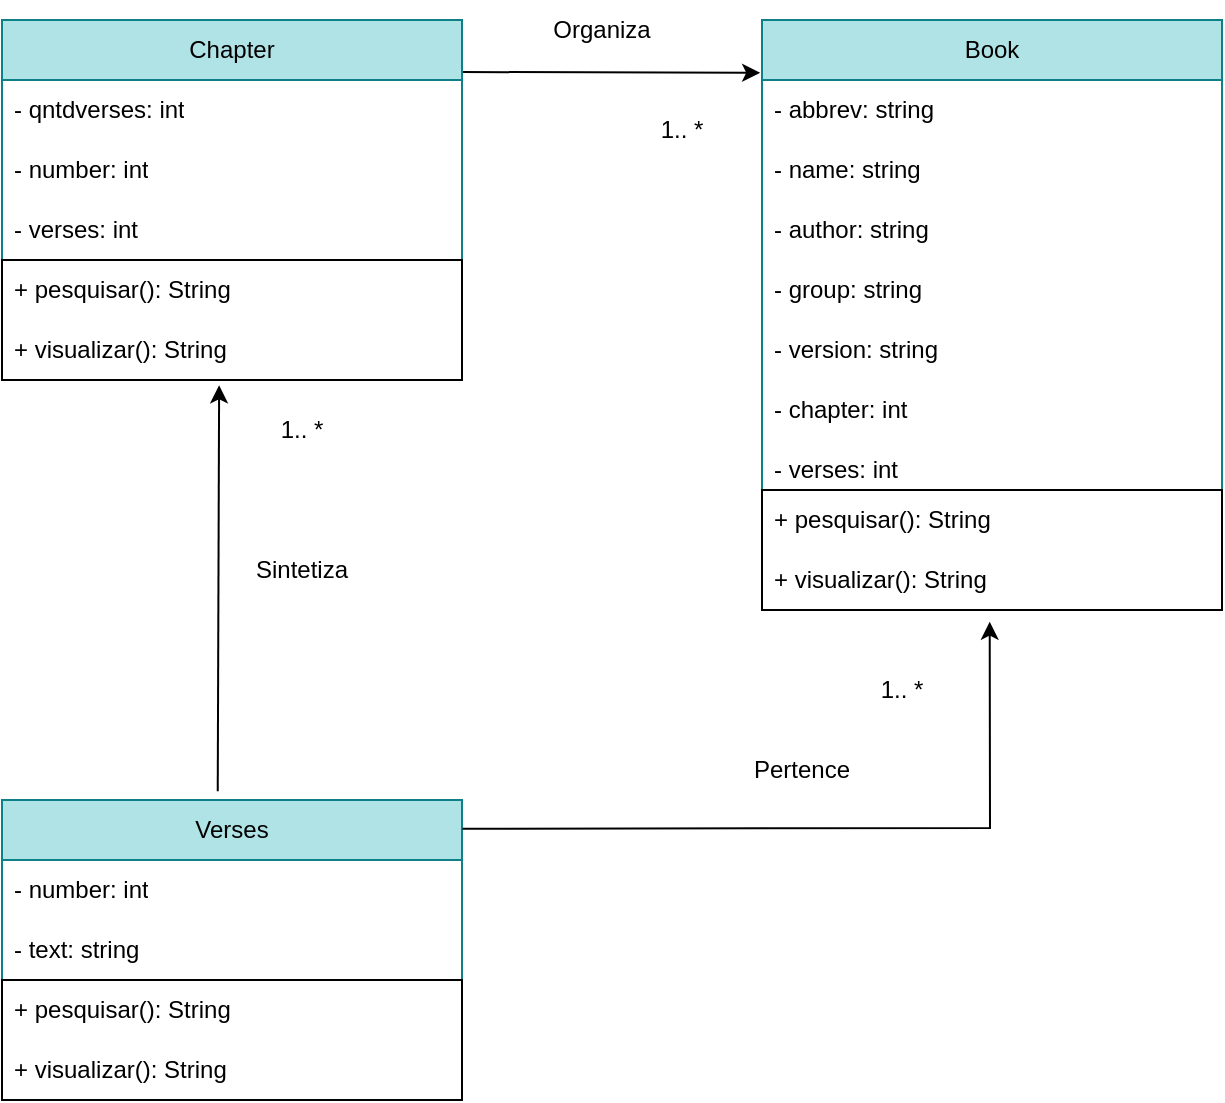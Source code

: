 <mxfile version="21.2.1" type="github">
  <diagram name="Página-1" id="ysCXGw7nuwoSMVBIMQVc">
    <mxGraphModel dx="2294" dy="753" grid="1" gridSize="10" guides="1" tooltips="1" connect="1" arrows="1" fold="1" page="1" pageScale="1" pageWidth="827" pageHeight="1169" math="0" shadow="0">
      <root>
        <mxCell id="0" />
        <mxCell id="1" parent="0" />
        <mxCell id="TCEimLqJ_vtlB26sZfbg-30" value="" style="endArrow=classic;html=1;rounded=0;entryX=-0.004;entryY=0.11;entryDx=0;entryDy=0;entryPerimeter=0;" parent="1" target="TCEimLqJ_vtlB26sZfbg-2" edge="1">
          <mxGeometry width="50" height="50" relative="1" as="geometry">
            <mxPoint x="-550" y="446" as="sourcePoint" />
            <mxPoint x="-280" y="440" as="targetPoint" />
          </mxGeometry>
        </mxCell>
        <mxCell id="TCEimLqJ_vtlB26sZfbg-31" value="" style="endArrow=classic;html=1;rounded=0;entryX=0.472;entryY=1.088;entryDx=0;entryDy=0;entryPerimeter=0;exitX=0.469;exitY=-0.049;exitDx=0;exitDy=0;exitPerimeter=0;" parent="1" source="TCEimLqJ_vtlB26sZfbg-21" target="CUpOfm--Qf0ZZc4cjIZI-5" edge="1">
          <mxGeometry width="50" height="50" relative="1" as="geometry">
            <mxPoint x="-670" y="850" as="sourcePoint" />
            <mxPoint x="-1010.98" y="642.07" as="targetPoint" />
          </mxGeometry>
        </mxCell>
        <mxCell id="TCEimLqJ_vtlB26sZfbg-32" value="" style="group" parent="1" vertex="1" connectable="0">
          <mxGeometry x="-780" y="420" width="230" height="150" as="geometry" />
        </mxCell>
        <mxCell id="TCEimLqJ_vtlB26sZfbg-12" value="Chapter" style="swimlane;fontStyle=0;childLayout=stackLayout;horizontal=1;startSize=30;horizontalStack=0;resizeParent=1;resizeParentMax=0;resizeLast=0;collapsible=1;marginBottom=0;whiteSpace=wrap;html=1;fillColor=#b0e3e6;strokeColor=#0e8088;" parent="TCEimLqJ_vtlB26sZfbg-32" vertex="1">
          <mxGeometry width="230" height="120" as="geometry">
            <mxRectangle width="80" height="30" as="alternateBounds" />
          </mxGeometry>
        </mxCell>
        <mxCell id="TCEimLqJ_vtlB26sZfbg-52" value="- qntdverses: int" style="text;align=left;verticalAlign=middle;spacingLeft=4;spacingRight=4;overflow=hidden;points=[[0,0.5],[1,0.5]];portConstraint=eastwest;rotatable=0;whiteSpace=wrap;html=1;" parent="TCEimLqJ_vtlB26sZfbg-12" vertex="1">
          <mxGeometry y="30" width="230" height="30" as="geometry" />
        </mxCell>
        <mxCell id="TCEimLqJ_vtlB26sZfbg-13" value="-&amp;nbsp;number: int" style="text;align=left;verticalAlign=middle;spacingLeft=4;spacingRight=4;overflow=hidden;points=[[0,0.5],[1,0.5]];portConstraint=eastwest;rotatable=0;whiteSpace=wrap;html=1;" parent="TCEimLqJ_vtlB26sZfbg-12" vertex="1">
          <mxGeometry y="60" width="230" height="30" as="geometry" />
        </mxCell>
        <mxCell id="TCEimLqJ_vtlB26sZfbg-53" value="- verses: int" style="text;align=left;verticalAlign=middle;spacingLeft=4;spacingRight=4;overflow=hidden;points=[[0,0.5],[1,0.5]];portConstraint=eastwest;rotatable=0;whiteSpace=wrap;html=1;" parent="TCEimLqJ_vtlB26sZfbg-12" vertex="1">
          <mxGeometry y="90" width="230" height="30" as="geometry" />
        </mxCell>
        <mxCell id="TCEimLqJ_vtlB26sZfbg-33" value="" style="group" parent="1" vertex="1" connectable="0">
          <mxGeometry x="-780" y="810" width="230" height="150" as="geometry" />
        </mxCell>
        <mxCell id="TCEimLqJ_vtlB26sZfbg-21" value="Verses" style="swimlane;fontStyle=0;childLayout=stackLayout;horizontal=1;startSize=30;horizontalStack=0;resizeParent=1;resizeParentMax=0;resizeLast=0;collapsible=1;marginBottom=0;whiteSpace=wrap;html=1;fillColor=#b0e3e6;strokeColor=#0e8088;" parent="TCEimLqJ_vtlB26sZfbg-33" vertex="1">
          <mxGeometry width="230" height="90" as="geometry" />
        </mxCell>
        <mxCell id="TCEimLqJ_vtlB26sZfbg-22" value="-&amp;nbsp;number: int" style="text;strokeColor=none;fillColor=none;align=left;verticalAlign=middle;spacingLeft=4;spacingRight=4;overflow=hidden;points=[[0,0.5],[1,0.5]];portConstraint=eastwest;rotatable=0;whiteSpace=wrap;html=1;" parent="TCEimLqJ_vtlB26sZfbg-21" vertex="1">
          <mxGeometry y="30" width="230" height="30" as="geometry" />
        </mxCell>
        <mxCell id="TCEimLqJ_vtlB26sZfbg-23" value="-&amp;nbsp;text: string" style="text;strokeColor=none;fillColor=none;align=left;verticalAlign=middle;spacingLeft=4;spacingRight=4;overflow=hidden;points=[[0,0.5],[1,0.5]];portConstraint=eastwest;rotatable=0;whiteSpace=wrap;html=1;" parent="TCEimLqJ_vtlB26sZfbg-21" vertex="1">
          <mxGeometry y="60" width="230" height="30" as="geometry" />
        </mxCell>
        <mxCell id="TCEimLqJ_vtlB26sZfbg-27" value="" style="rounded=0;whiteSpace=wrap;html=1;" parent="TCEimLqJ_vtlB26sZfbg-33" vertex="1">
          <mxGeometry y="90" width="230" height="60" as="geometry" />
        </mxCell>
        <mxCell id="TCEimLqJ_vtlB26sZfbg-43" value="+ pesquisar(): String" style="text;strokeColor=none;fillColor=none;align=left;verticalAlign=middle;spacingLeft=4;spacingRight=4;overflow=hidden;points=[[0,0.5],[1,0.5]];portConstraint=eastwest;rotatable=0;whiteSpace=wrap;html=1;" parent="TCEimLqJ_vtlB26sZfbg-33" vertex="1">
          <mxGeometry y="90" width="230" height="30" as="geometry" />
        </mxCell>
        <mxCell id="TCEimLqJ_vtlB26sZfbg-44" value="+ visualizar(): String" style="text;strokeColor=none;fillColor=none;align=left;verticalAlign=middle;spacingLeft=4;spacingRight=4;overflow=hidden;points=[[0,0.5],[1,0.5]];portConstraint=eastwest;rotatable=0;whiteSpace=wrap;html=1;" parent="TCEimLqJ_vtlB26sZfbg-33" vertex="1">
          <mxGeometry y="120" width="230" height="30" as="geometry" />
        </mxCell>
        <mxCell id="TCEimLqJ_vtlB26sZfbg-34" value="" style="group" parent="1" vertex="1" connectable="0">
          <mxGeometry x="-400" y="420" width="230" height="240" as="geometry" />
        </mxCell>
        <mxCell id="TCEimLqJ_vtlB26sZfbg-2" value="Book" style="swimlane;fontStyle=0;childLayout=stackLayout;horizontal=1;startSize=30;horizontalStack=0;resizeParent=1;resizeParentMax=0;resizeLast=0;collapsible=1;marginBottom=0;whiteSpace=wrap;html=1;fillColor=#b0e3e6;strokeColor=#0e8088;" parent="TCEimLqJ_vtlB26sZfbg-34" vertex="1">
          <mxGeometry width="230" height="240" as="geometry" />
        </mxCell>
        <mxCell id="TCEimLqJ_vtlB26sZfbg-3" value="- abbrev: string" style="text;strokeColor=none;fillColor=none;align=left;verticalAlign=middle;spacingLeft=4;spacingRight=4;overflow=hidden;points=[[0,0.5],[1,0.5]];portConstraint=eastwest;rotatable=0;whiteSpace=wrap;html=1;" parent="TCEimLqJ_vtlB26sZfbg-2" vertex="1">
          <mxGeometry y="30" width="230" height="30" as="geometry" />
        </mxCell>
        <mxCell id="TCEimLqJ_vtlB26sZfbg-4" value="-&amp;nbsp;name: string" style="text;strokeColor=none;fillColor=none;align=left;verticalAlign=middle;spacingLeft=4;spacingRight=4;overflow=hidden;points=[[0,0.5],[1,0.5]];portConstraint=eastwest;rotatable=0;whiteSpace=wrap;html=1;" parent="TCEimLqJ_vtlB26sZfbg-2" vertex="1">
          <mxGeometry y="60" width="230" height="30" as="geometry" />
        </mxCell>
        <mxCell id="TCEimLqJ_vtlB26sZfbg-5" value="-&amp;nbsp;author: string" style="text;strokeColor=none;fillColor=none;align=left;verticalAlign=middle;spacingLeft=4;spacingRight=4;overflow=hidden;points=[[0,0.5],[1,0.5]];portConstraint=eastwest;rotatable=0;whiteSpace=wrap;html=1;" parent="TCEimLqJ_vtlB26sZfbg-2" vertex="1">
          <mxGeometry y="90" width="230" height="30" as="geometry" />
        </mxCell>
        <mxCell id="TCEimLqJ_vtlB26sZfbg-6" value="-&amp;nbsp;group: string" style="text;strokeColor=none;fillColor=none;align=left;verticalAlign=middle;spacingLeft=4;spacingRight=4;overflow=hidden;points=[[0,0.5],[1,0.5]];portConstraint=eastwest;rotatable=0;whiteSpace=wrap;html=1;" parent="TCEimLqJ_vtlB26sZfbg-2" vertex="1">
          <mxGeometry y="120" width="230" height="30" as="geometry" />
        </mxCell>
        <mxCell id="TCEimLqJ_vtlB26sZfbg-7" value="-&amp;nbsp;version: string" style="text;strokeColor=none;fillColor=none;align=left;verticalAlign=middle;spacingLeft=4;spacingRight=4;overflow=hidden;points=[[0,0.5],[1,0.5]];portConstraint=eastwest;rotatable=0;whiteSpace=wrap;html=1;" parent="TCEimLqJ_vtlB26sZfbg-2" vertex="1">
          <mxGeometry y="150" width="230" height="30" as="geometry" />
        </mxCell>
        <mxCell id="CUpOfm--Qf0ZZc4cjIZI-6" value="- chapter: int" style="text;strokeColor=none;fillColor=none;align=left;verticalAlign=middle;spacingLeft=4;spacingRight=4;overflow=hidden;points=[[0,0.5],[1,0.5]];portConstraint=eastwest;rotatable=0;whiteSpace=wrap;html=1;" vertex="1" parent="TCEimLqJ_vtlB26sZfbg-2">
          <mxGeometry y="180" width="230" height="30" as="geometry" />
        </mxCell>
        <mxCell id="CUpOfm--Qf0ZZc4cjIZI-7" value="- verses: int" style="text;align=left;verticalAlign=middle;spacingLeft=4;spacingRight=4;overflow=hidden;points=[[0,0.5],[1,0.5]];portConstraint=eastwest;rotatable=0;whiteSpace=wrap;html=1;" vertex="1" parent="TCEimLqJ_vtlB26sZfbg-2">
          <mxGeometry y="210" width="230" height="30" as="geometry" />
        </mxCell>
        <mxCell id="TCEimLqJ_vtlB26sZfbg-35" value="Sintetiza" style="text;html=1;strokeColor=none;fillColor=none;align=center;verticalAlign=middle;whiteSpace=wrap;rounded=0;" parent="1" vertex="1">
          <mxGeometry x="-660" y="680" width="60" height="30" as="geometry" />
        </mxCell>
        <mxCell id="TCEimLqJ_vtlB26sZfbg-36" value="1.. *" style="text;html=1;strokeColor=none;fillColor=none;align=center;verticalAlign=middle;whiteSpace=wrap;rounded=0;" parent="1" vertex="1">
          <mxGeometry x="-660" y="610" width="60" height="30" as="geometry" />
        </mxCell>
        <mxCell id="TCEimLqJ_vtlB26sZfbg-40" value="" style="endArrow=classic;html=1;rounded=0;exitX=1.001;exitY=0.16;exitDx=0;exitDy=0;exitPerimeter=0;entryX=0.495;entryY=1.195;entryDx=0;entryDy=0;entryPerimeter=0;" parent="1" source="TCEimLqJ_vtlB26sZfbg-21" edge="1" target="TCEimLqJ_vtlB26sZfbg-46">
          <mxGeometry width="50" height="50" relative="1" as="geometry">
            <mxPoint x="-350" y="670" as="sourcePoint" />
            <mxPoint x="-285" y="710" as="targetPoint" />
            <Array as="points">
              <mxPoint x="-286" y="824" />
            </Array>
          </mxGeometry>
        </mxCell>
        <mxCell id="TCEimLqJ_vtlB26sZfbg-41" value="1.. *" style="text;html=1;strokeColor=none;fillColor=none;align=center;verticalAlign=middle;whiteSpace=wrap;rounded=0;" parent="1" vertex="1">
          <mxGeometry x="-470" y="460" width="60" height="30" as="geometry" />
        </mxCell>
        <mxCell id="TCEimLqJ_vtlB26sZfbg-42" value="1.. *" style="text;html=1;strokeColor=none;fillColor=none;align=center;verticalAlign=middle;whiteSpace=wrap;rounded=0;" parent="1" vertex="1">
          <mxGeometry x="-360" y="740" width="60" height="30" as="geometry" />
        </mxCell>
        <mxCell id="TCEimLqJ_vtlB26sZfbg-47" value="Representa" style="text;html=1;strokeColor=none;fillColor=none;align=center;verticalAlign=middle;whiteSpace=wrap;rounded=0;" parent="1" vertex="1">
          <mxGeometry x="-250" y="685" width="60" height="30" as="geometry" />
        </mxCell>
        <mxCell id="TCEimLqJ_vtlB26sZfbg-48" value="Organiza" style="text;html=1;strokeColor=none;fillColor=none;align=center;verticalAlign=middle;whiteSpace=wrap;rounded=0;" parent="1" vertex="1">
          <mxGeometry x="-510" y="410" width="60" height="30" as="geometry" />
        </mxCell>
        <mxCell id="CUpOfm--Qf0ZZc4cjIZI-3" value="" style="rounded=0;whiteSpace=wrap;html=1;" vertex="1" parent="1">
          <mxGeometry x="-780" y="540" width="230" height="60" as="geometry" />
        </mxCell>
        <mxCell id="CUpOfm--Qf0ZZc4cjIZI-4" value="+ pesquisar(): String" style="text;strokeColor=none;fillColor=none;align=left;verticalAlign=middle;spacingLeft=4;spacingRight=4;overflow=hidden;points=[[0,0.5],[1,0.5]];portConstraint=eastwest;rotatable=0;whiteSpace=wrap;html=1;" vertex="1" parent="1">
          <mxGeometry x="-780" y="540" width="230" height="30" as="geometry" />
        </mxCell>
        <mxCell id="CUpOfm--Qf0ZZc4cjIZI-5" value="+ visualizar(): String" style="text;strokeColor=none;fillColor=none;align=left;verticalAlign=middle;spacingLeft=4;spacingRight=4;overflow=hidden;points=[[0,0.5],[1,0.5]];portConstraint=eastwest;rotatable=0;whiteSpace=wrap;html=1;" vertex="1" parent="1">
          <mxGeometry x="-780" y="570" width="230" height="30" as="geometry" />
        </mxCell>
        <mxCell id="TCEimLqJ_vtlB26sZfbg-8" value="" style="rounded=0;whiteSpace=wrap;html=1;" parent="1" vertex="1">
          <mxGeometry x="-400" y="655" width="230" height="60" as="geometry" />
        </mxCell>
        <mxCell id="TCEimLqJ_vtlB26sZfbg-45" value="+ pesquisar(): String" style="text;strokeColor=none;fillColor=none;align=left;verticalAlign=middle;spacingLeft=4;spacingRight=4;overflow=hidden;points=[[0,0.5],[1,0.5]];portConstraint=eastwest;rotatable=0;whiteSpace=wrap;html=1;" parent="1" vertex="1">
          <mxGeometry x="-400" y="655" width="230" height="30" as="geometry" />
        </mxCell>
        <mxCell id="TCEimLqJ_vtlB26sZfbg-46" value="+ visualizar(): String" style="text;strokeColor=none;fillColor=none;align=left;verticalAlign=middle;spacingLeft=4;spacingRight=4;overflow=hidden;points=[[0,0.5],[1,0.5]];portConstraint=eastwest;rotatable=0;whiteSpace=wrap;html=1;" parent="1" vertex="1">
          <mxGeometry x="-400" y="685" width="230" height="30" as="geometry" />
        </mxCell>
        <mxCell id="CUpOfm--Qf0ZZc4cjIZI-8" value="Pertence" style="text;html=1;strokeColor=none;fillColor=none;align=center;verticalAlign=middle;whiteSpace=wrap;rounded=0;" vertex="1" parent="1">
          <mxGeometry x="-410" y="780" width="60" height="30" as="geometry" />
        </mxCell>
      </root>
    </mxGraphModel>
  </diagram>
</mxfile>
